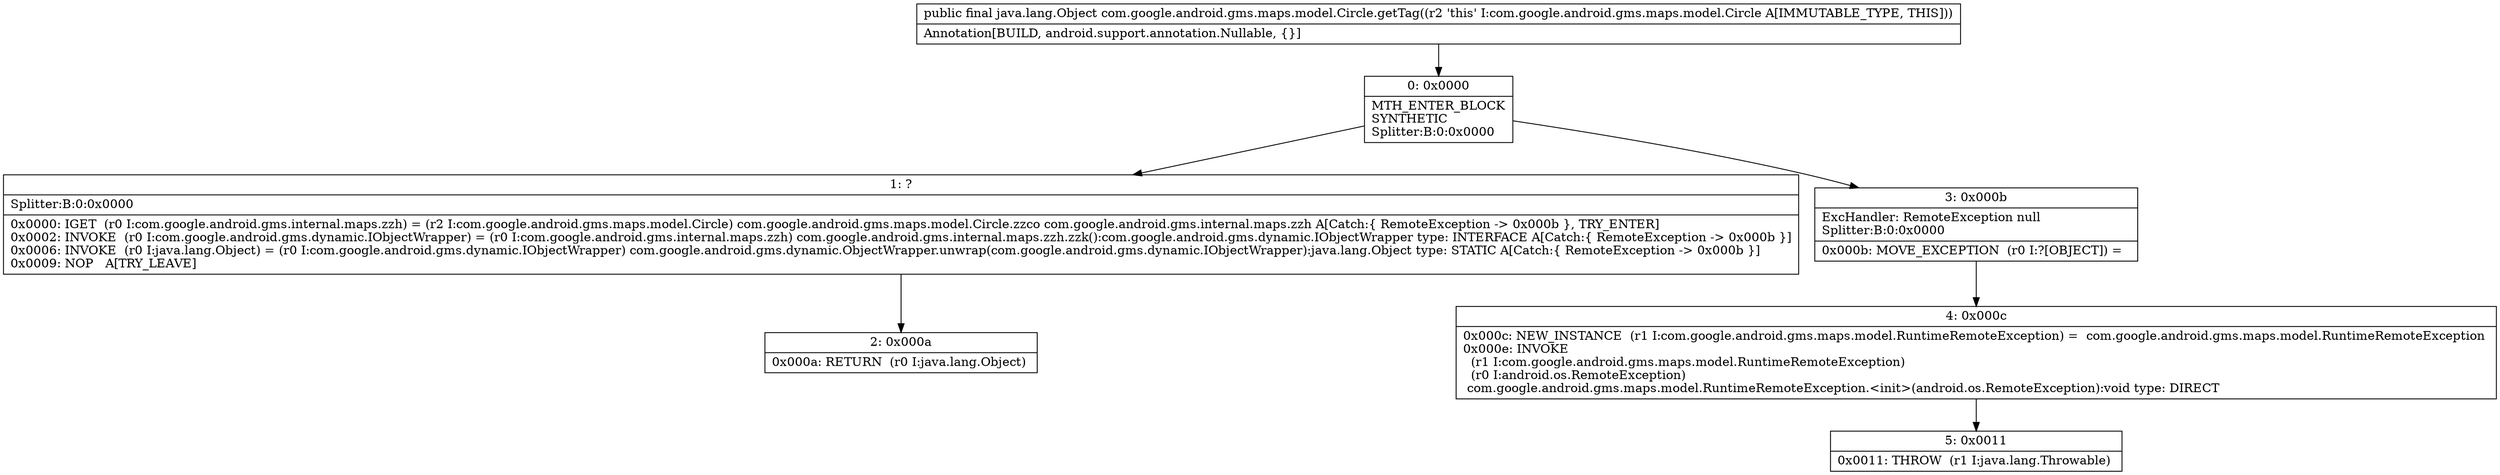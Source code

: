 digraph "CFG forcom.google.android.gms.maps.model.Circle.getTag()Ljava\/lang\/Object;" {
Node_0 [shape=record,label="{0\:\ 0x0000|MTH_ENTER_BLOCK\lSYNTHETIC\lSplitter:B:0:0x0000\l}"];
Node_1 [shape=record,label="{1\:\ ?|Splitter:B:0:0x0000\l|0x0000: IGET  (r0 I:com.google.android.gms.internal.maps.zzh) = (r2 I:com.google.android.gms.maps.model.Circle) com.google.android.gms.maps.model.Circle.zzco com.google.android.gms.internal.maps.zzh A[Catch:\{ RemoteException \-\> 0x000b \}, TRY_ENTER]\l0x0002: INVOKE  (r0 I:com.google.android.gms.dynamic.IObjectWrapper) = (r0 I:com.google.android.gms.internal.maps.zzh) com.google.android.gms.internal.maps.zzh.zzk():com.google.android.gms.dynamic.IObjectWrapper type: INTERFACE A[Catch:\{ RemoteException \-\> 0x000b \}]\l0x0006: INVOKE  (r0 I:java.lang.Object) = (r0 I:com.google.android.gms.dynamic.IObjectWrapper) com.google.android.gms.dynamic.ObjectWrapper.unwrap(com.google.android.gms.dynamic.IObjectWrapper):java.lang.Object type: STATIC A[Catch:\{ RemoteException \-\> 0x000b \}]\l0x0009: NOP   A[TRY_LEAVE]\l}"];
Node_2 [shape=record,label="{2\:\ 0x000a|0x000a: RETURN  (r0 I:java.lang.Object) \l}"];
Node_3 [shape=record,label="{3\:\ 0x000b|ExcHandler: RemoteException null\lSplitter:B:0:0x0000\l|0x000b: MOVE_EXCEPTION  (r0 I:?[OBJECT]) =  \l}"];
Node_4 [shape=record,label="{4\:\ 0x000c|0x000c: NEW_INSTANCE  (r1 I:com.google.android.gms.maps.model.RuntimeRemoteException) =  com.google.android.gms.maps.model.RuntimeRemoteException \l0x000e: INVOKE  \l  (r1 I:com.google.android.gms.maps.model.RuntimeRemoteException)\l  (r0 I:android.os.RemoteException)\l com.google.android.gms.maps.model.RuntimeRemoteException.\<init\>(android.os.RemoteException):void type: DIRECT \l}"];
Node_5 [shape=record,label="{5\:\ 0x0011|0x0011: THROW  (r1 I:java.lang.Throwable) \l}"];
MethodNode[shape=record,label="{public final java.lang.Object com.google.android.gms.maps.model.Circle.getTag((r2 'this' I:com.google.android.gms.maps.model.Circle A[IMMUTABLE_TYPE, THIS]))  | Annotation[BUILD, android.support.annotation.Nullable, \{\}]\l}"];
MethodNode -> Node_0;
Node_0 -> Node_1;
Node_0 -> Node_3;
Node_1 -> Node_2;
Node_3 -> Node_4;
Node_4 -> Node_5;
}

